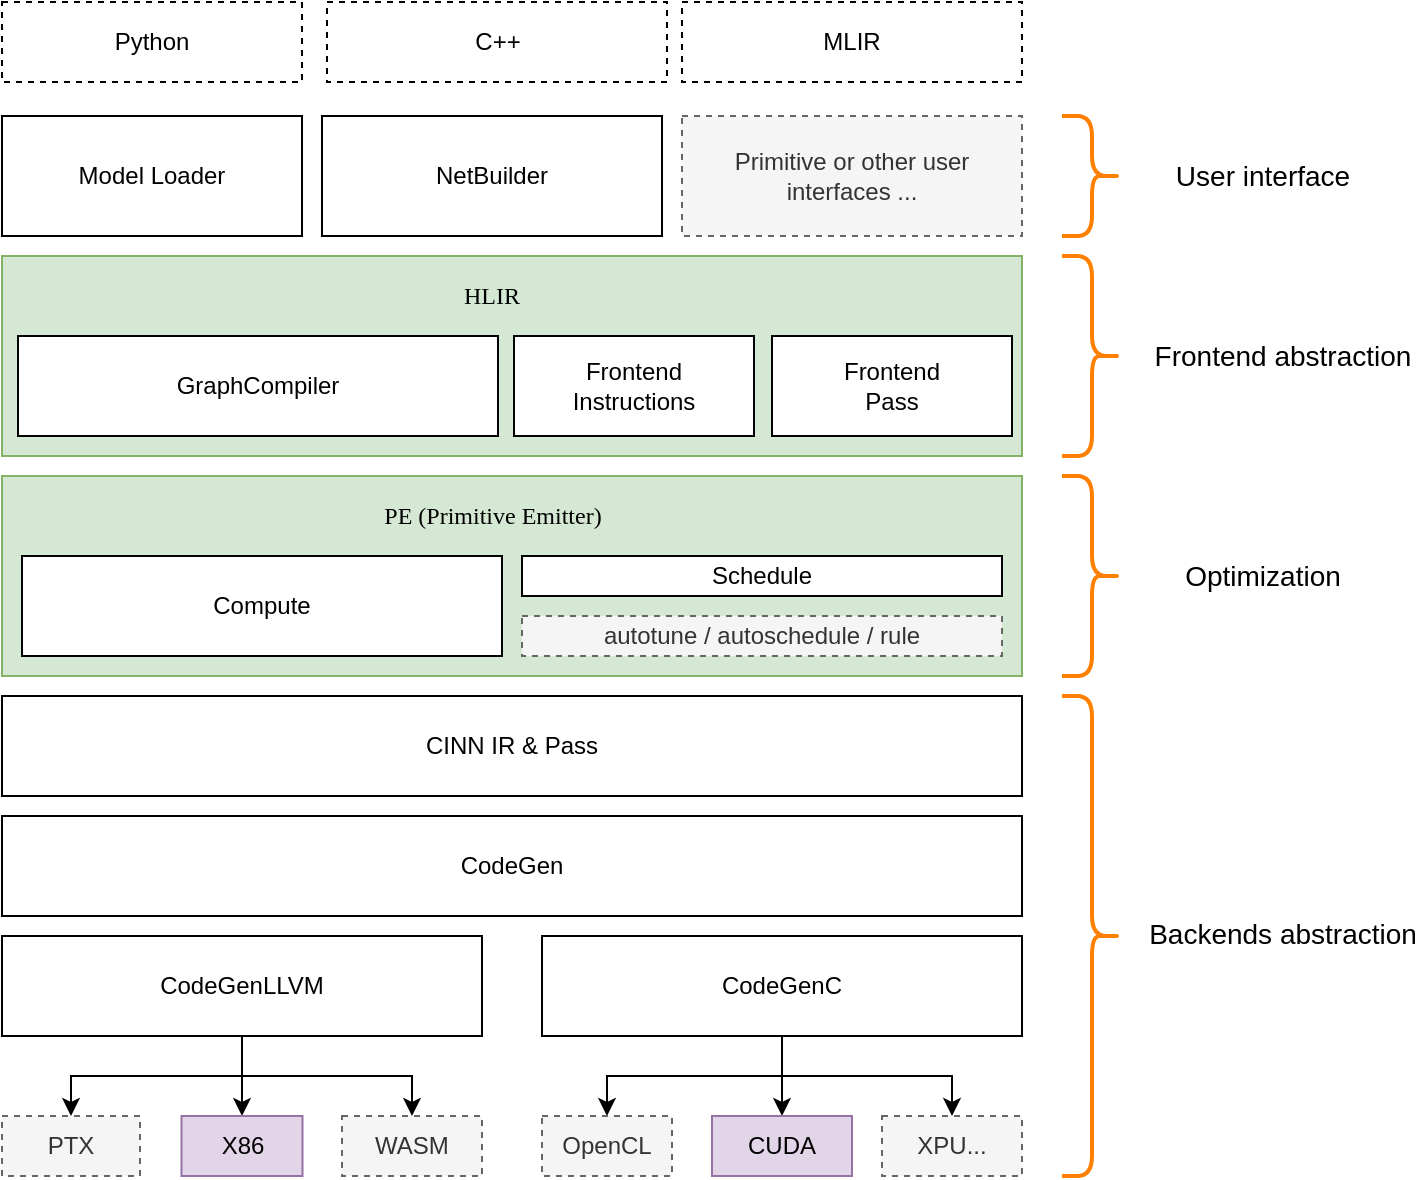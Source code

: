 <mxfile version="14.9.6" type="github">
  <diagram id="A1Nl1LmutE4I7G2CyRuD" name="Page-1">
    <mxGraphModel dx="1298" dy="808" grid="1" gridSize="10" guides="1" tooltips="1" connect="1" arrows="1" fold="1" page="1" pageScale="1" pageWidth="827" pageHeight="1169" math="0" shadow="0">
      <root>
        <mxCell id="0" />
        <mxCell id="1" parent="0" />
        <mxCell id="bPjozurzExnmXFlgTxyV-1" value="" style="rounded=0;whiteSpace=wrap;html=1;fillColor=#d5e8d4;strokeColor=#82b366;" parent="1" vertex="1">
          <mxGeometry x="80" y="347" width="510" height="100" as="geometry" />
        </mxCell>
        <mxCell id="bPjozurzExnmXFlgTxyV-2" value="Model Loader" style="rounded=0;whiteSpace=wrap;html=1;" parent="1" vertex="1">
          <mxGeometry x="80" y="167" width="150" height="60" as="geometry" />
        </mxCell>
        <mxCell id="bPjozurzExnmXFlgTxyV-3" value="NetBuilder" style="rounded=0;whiteSpace=wrap;html=1;" parent="1" vertex="1">
          <mxGeometry x="240" y="167" width="170" height="60" as="geometry" />
        </mxCell>
        <mxCell id="bPjozurzExnmXFlgTxyV-4" value="Primitive or other user interfaces ..." style="rounded=0;whiteSpace=wrap;html=1;dashed=1;fillColor=#f5f5f5;strokeColor=#666666;fontColor=#333333;" parent="1" vertex="1">
          <mxGeometry x="420" y="167" width="170" height="60" as="geometry" />
        </mxCell>
        <mxCell id="bPjozurzExnmXFlgTxyV-5" value="Compute" style="rounded=0;whiteSpace=wrap;html=1;" parent="1" vertex="1">
          <mxGeometry x="90" y="387" width="240" height="50" as="geometry" />
        </mxCell>
        <mxCell id="bPjozurzExnmXFlgTxyV-6" value="Schedule" style="rounded=0;whiteSpace=wrap;html=1;" parent="1" vertex="1">
          <mxGeometry x="340" y="387" width="240" height="20" as="geometry" />
        </mxCell>
        <mxCell id="bPjozurzExnmXFlgTxyV-7" value="CINN IR &amp;amp; Pass" style="rounded=0;whiteSpace=wrap;html=1;" parent="1" vertex="1">
          <mxGeometry x="80" y="457" width="510" height="50" as="geometry" />
        </mxCell>
        <mxCell id="bPjozurzExnmXFlgTxyV-8" value="CodeGen" style="rounded=0;whiteSpace=wrap;html=1;" parent="1" vertex="1">
          <mxGeometry x="80" y="517" width="510" height="50" as="geometry" />
        </mxCell>
        <mxCell id="bPjozurzExnmXFlgTxyV-9" style="edgeStyle=orthogonalEdgeStyle;rounded=0;orthogonalLoop=1;jettySize=auto;html=1;exitX=0.5;exitY=1;exitDx=0;exitDy=0;entryX=0.5;entryY=0;entryDx=0;entryDy=0;" parent="1" source="bPjozurzExnmXFlgTxyV-12" target="bPjozurzExnmXFlgTxyV-18" edge="1">
          <mxGeometry relative="1" as="geometry" />
        </mxCell>
        <mxCell id="bPjozurzExnmXFlgTxyV-10" style="edgeStyle=orthogonalEdgeStyle;rounded=0;orthogonalLoop=1;jettySize=auto;html=1;exitX=0.5;exitY=1;exitDx=0;exitDy=0;" parent="1" source="bPjozurzExnmXFlgTxyV-12" target="bPjozurzExnmXFlgTxyV-19" edge="1">
          <mxGeometry relative="1" as="geometry" />
        </mxCell>
        <mxCell id="bPjozurzExnmXFlgTxyV-11" style="edgeStyle=orthogonalEdgeStyle;rounded=0;orthogonalLoop=1;jettySize=auto;html=1;exitX=0.5;exitY=1;exitDx=0;exitDy=0;entryX=0.5;entryY=0;entryDx=0;entryDy=0;" parent="1" source="bPjozurzExnmXFlgTxyV-12" target="bPjozurzExnmXFlgTxyV-20" edge="1">
          <mxGeometry relative="1" as="geometry" />
        </mxCell>
        <mxCell id="bPjozurzExnmXFlgTxyV-12" value="CodeGenLLVM" style="rounded=0;whiteSpace=wrap;html=1;" parent="1" vertex="1">
          <mxGeometry x="80" y="577" width="240" height="50" as="geometry" />
        </mxCell>
        <mxCell id="bPjozurzExnmXFlgTxyV-13" style="edgeStyle=orthogonalEdgeStyle;rounded=0;orthogonalLoop=1;jettySize=auto;html=1;exitX=0.5;exitY=1;exitDx=0;exitDy=0;entryX=0.5;entryY=0;entryDx=0;entryDy=0;" parent="1" source="bPjozurzExnmXFlgTxyV-16" target="bPjozurzExnmXFlgTxyV-17" edge="1">
          <mxGeometry relative="1" as="geometry" />
        </mxCell>
        <mxCell id="bPjozurzExnmXFlgTxyV-14" style="edgeStyle=orthogonalEdgeStyle;rounded=0;orthogonalLoop=1;jettySize=auto;html=1;exitX=0.5;exitY=1;exitDx=0;exitDy=0;entryX=0.5;entryY=0;entryDx=0;entryDy=0;" parent="1" source="bPjozurzExnmXFlgTxyV-16" target="bPjozurzExnmXFlgTxyV-21" edge="1">
          <mxGeometry relative="1" as="geometry" />
        </mxCell>
        <mxCell id="bPjozurzExnmXFlgTxyV-15" style="edgeStyle=orthogonalEdgeStyle;rounded=0;orthogonalLoop=1;jettySize=auto;html=1;exitX=0.5;exitY=1;exitDx=0;exitDy=0;entryX=0.5;entryY=0;entryDx=0;entryDy=0;" parent="1" source="bPjozurzExnmXFlgTxyV-16" target="bPjozurzExnmXFlgTxyV-22" edge="1">
          <mxGeometry relative="1" as="geometry" />
        </mxCell>
        <mxCell id="bPjozurzExnmXFlgTxyV-16" value="CodeGenC" style="rounded=0;whiteSpace=wrap;html=1;" parent="1" vertex="1">
          <mxGeometry x="350" y="577" width="240" height="50" as="geometry" />
        </mxCell>
        <mxCell id="bPjozurzExnmXFlgTxyV-17" value="CUDA" style="rounded=0;whiteSpace=wrap;html=1;fillColor=#e1d5e7;strokeColor=#9673a6;" parent="1" vertex="1">
          <mxGeometry x="435" y="667" width="70" height="30" as="geometry" />
        </mxCell>
        <mxCell id="bPjozurzExnmXFlgTxyV-18" value="X86" style="rounded=0;whiteSpace=wrap;html=1;fillColor=#e1d5e7;strokeColor=#9673a6;" parent="1" vertex="1">
          <mxGeometry x="169.75" y="667" width="60.5" height="30" as="geometry" />
        </mxCell>
        <mxCell id="bPjozurzExnmXFlgTxyV-19" value="PTX" style="rounded=0;whiteSpace=wrap;html=1;dashed=1;fillColor=#f5f5f5;strokeColor=#666666;fontColor=#333333;" parent="1" vertex="1">
          <mxGeometry x="80" y="667" width="69" height="30" as="geometry" />
        </mxCell>
        <mxCell id="bPjozurzExnmXFlgTxyV-20" value="WASM" style="rounded=0;whiteSpace=wrap;html=1;dashed=1;fillColor=#f5f5f5;strokeColor=#666666;fontColor=#333333;" parent="1" vertex="1">
          <mxGeometry x="250" y="667" width="70" height="30" as="geometry" />
        </mxCell>
        <mxCell id="bPjozurzExnmXFlgTxyV-21" value="OpenCL" style="rounded=0;whiteSpace=wrap;html=1;dashed=1;fillColor=#f5f5f5;strokeColor=#666666;fontColor=#333333;" parent="1" vertex="1">
          <mxGeometry x="350" y="667" width="65" height="30" as="geometry" />
        </mxCell>
        <mxCell id="bPjozurzExnmXFlgTxyV-22" value="XPU..." style="rounded=0;whiteSpace=wrap;html=1;dashed=1;fillColor=#f5f5f5;strokeColor=#666666;fontColor=#333333;" parent="1" vertex="1">
          <mxGeometry x="520" y="667" width="70" height="30" as="geometry" />
        </mxCell>
        <mxCell id="bPjozurzExnmXFlgTxyV-23" value="autotune / autoschedule / rule" style="rounded=0;whiteSpace=wrap;html=1;dashed=1;fillColor=#f5f5f5;strokeColor=#666666;fontColor=#333333;" parent="1" vertex="1">
          <mxGeometry x="340" y="417" width="240" height="20" as="geometry" />
        </mxCell>
        <mxCell id="bPjozurzExnmXFlgTxyV-24" value="" style="rounded=0;whiteSpace=wrap;html=1;fillColor=#d5e8d4;strokeColor=#82b366;" parent="1" vertex="1">
          <mxGeometry x="80" y="237" width="510" height="100" as="geometry" />
        </mxCell>
        <mxCell id="bPjozurzExnmXFlgTxyV-25" value="GraphCompiler" style="rounded=0;whiteSpace=wrap;html=1;" parent="1" vertex="1">
          <mxGeometry x="88" y="277" width="240" height="50" as="geometry" />
        </mxCell>
        <mxCell id="bPjozurzExnmXFlgTxyV-26" value="Frontend &lt;br&gt;Instructions" style="rounded=0;whiteSpace=wrap;html=1;" parent="1" vertex="1">
          <mxGeometry x="336" y="277" width="120" height="50" as="geometry" />
        </mxCell>
        <mxCell id="bPjozurzExnmXFlgTxyV-27" value="Frontend &lt;br&gt;Pass" style="rounded=0;whiteSpace=wrap;html=1;" parent="1" vertex="1">
          <mxGeometry x="465" y="277" width="120" height="50" as="geometry" />
        </mxCell>
        <mxCell id="bPjozurzExnmXFlgTxyV-28" value="&lt;font face=&quot;Tahoma&quot;&gt;HLIR&lt;/font&gt;" style="text;html=1;strokeColor=none;fillColor=none;align=center;verticalAlign=middle;whiteSpace=wrap;rounded=0;" parent="1" vertex="1">
          <mxGeometry x="305" y="247" width="40" height="20" as="geometry" />
        </mxCell>
        <mxCell id="bPjozurzExnmXFlgTxyV-29" value="&lt;font face=&quot;Tahoma&quot;&gt;PE (Primitive Emitter)&lt;/font&gt;" style="text;html=1;strokeColor=none;fillColor=none;align=center;verticalAlign=middle;whiteSpace=wrap;rounded=0;" parent="1" vertex="1">
          <mxGeometry x="242.5" y="357" width="165" height="20" as="geometry" />
        </mxCell>
        <mxCell id="bPjozurzExnmXFlgTxyV-31" value="" style="shape=curlyBracket;whiteSpace=wrap;html=1;rounded=1;flipH=1;size=0.5;strokeWidth=2;strokeColor=#FF8000;" parent="1" vertex="1">
          <mxGeometry x="610" y="457" width="30" height="240" as="geometry" />
        </mxCell>
        <mxCell id="bPjozurzExnmXFlgTxyV-32" value="&lt;span style=&quot;font-weight: normal&quot;&gt;&lt;font style=&quot;font-size: 14px&quot;&gt;Backends abstraction&lt;/font&gt;&lt;/span&gt;" style="text;strokeColor=none;fillColor=none;html=1;fontSize=24;fontStyle=1;verticalAlign=middle;align=center;labelPosition=center;verticalLabelPosition=middle;horizontal=1;" parent="1" vertex="1">
          <mxGeometry x="670" y="553" width="100" height="40" as="geometry" />
        </mxCell>
        <mxCell id="bPjozurzExnmXFlgTxyV-33" value="" style="shape=curlyBracket;whiteSpace=wrap;html=1;rounded=1;flipH=1;size=0.5;strokeWidth=2;strokeColor=#FF8000;" parent="1" vertex="1">
          <mxGeometry x="610" y="237" width="30" height="100" as="geometry" />
        </mxCell>
        <mxCell id="bPjozurzExnmXFlgTxyV-34" value="&lt;span style=&quot;font-weight: normal&quot;&gt;&lt;font style=&quot;font-size: 14px&quot;&gt;Frontend abstraction&lt;/font&gt;&lt;/span&gt;" style="text;strokeColor=none;fillColor=none;html=1;fontSize=24;fontStyle=1;verticalAlign=middle;align=center;labelPosition=center;verticalLabelPosition=middle;horizontal=1;" parent="1" vertex="1">
          <mxGeometry x="670" y="264" width="100" height="40" as="geometry" />
        </mxCell>
        <mxCell id="bPjozurzExnmXFlgTxyV-35" value="" style="shape=curlyBracket;whiteSpace=wrap;html=1;rounded=1;flipH=1;size=0.5;strokeWidth=2;strokeColor=#FF8000;" parent="1" vertex="1">
          <mxGeometry x="610" y="347" width="30" height="100" as="geometry" />
        </mxCell>
        <mxCell id="bPjozurzExnmXFlgTxyV-36" value="&lt;span style=&quot;font-weight: normal&quot;&gt;&lt;font style=&quot;font-size: 14px&quot;&gt;Optimization&lt;/font&gt;&lt;/span&gt;" style="text;strokeColor=none;fillColor=none;html=1;fontSize=24;fontStyle=1;verticalAlign=middle;align=center;labelPosition=center;verticalLabelPosition=middle;horizontal=1;" parent="1" vertex="1">
          <mxGeometry x="660" y="374" width="100" height="40" as="geometry" />
        </mxCell>
        <mxCell id="bPjozurzExnmXFlgTxyV-37" value="" style="shape=curlyBracket;whiteSpace=wrap;html=1;rounded=1;flipH=1;size=0.5;strokeWidth=2;strokeColor=#FF8000;" parent="1" vertex="1">
          <mxGeometry x="610" y="167" width="30" height="60" as="geometry" />
        </mxCell>
        <mxCell id="bPjozurzExnmXFlgTxyV-38" value="&lt;span style=&quot;font-weight: normal&quot;&gt;&lt;font style=&quot;font-size: 14px&quot;&gt;User interface&lt;/font&gt;&lt;/span&gt;" style="text;strokeColor=none;fillColor=none;html=1;fontSize=24;fontStyle=1;verticalAlign=middle;align=center;labelPosition=center;verticalLabelPosition=middle;horizontal=1;" parent="1" vertex="1">
          <mxGeometry x="660" y="174" width="100" height="40" as="geometry" />
        </mxCell>
        <mxCell id="BWj54ylnb7tt94adcvDi-1" value="Python" style="rounded=0;whiteSpace=wrap;html=1;dashed=1;" vertex="1" parent="1">
          <mxGeometry x="80" y="110" width="150" height="40" as="geometry" />
        </mxCell>
        <mxCell id="BWj54ylnb7tt94adcvDi-2" value="C++" style="rounded=0;whiteSpace=wrap;html=1;dashed=1;" vertex="1" parent="1">
          <mxGeometry x="242.5" y="110" width="170" height="40" as="geometry" />
        </mxCell>
        <mxCell id="BWj54ylnb7tt94adcvDi-3" value="MLIR" style="rounded=0;whiteSpace=wrap;html=1;dashed=1;" vertex="1" parent="1">
          <mxGeometry x="420" y="110" width="170" height="40" as="geometry" />
        </mxCell>
      </root>
    </mxGraphModel>
  </diagram>
</mxfile>

